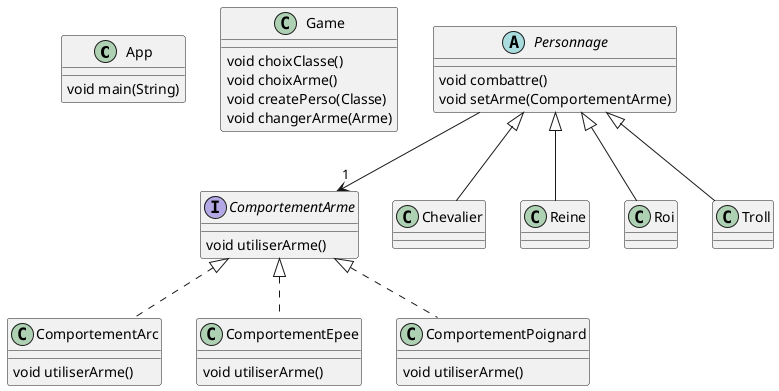 @startuml

' definitions
' -----------

' package "appli"
class App
class Game
' end package

' package "comportements.armes.impl"
class ComportementArc
class ComportementEpee
class ComportementPoignard
' end package

' package "comportements.armes"
interface ComportementArme
' end package

' package "personnages"
class Chevalier
abstract Personnage
class Reine
class Roi
class Troll
' end package

' content
' -------

' ComportementArc:
ComportementArme <|.. ComportementArc
ComportementArc : void utiliserArme()

' Chevalier:
Personnage <|-- Chevalier

' ComportementEpee:
ComportementArme <|.. ComportementEpee
ComportementEpee : void utiliserArme()

' ComportementArme:
ComportementArme : void utiliserArme()

' Reine:
Personnage <|-- Reine

' Roi:
Personnage <|-- Roi

' ComportementPoignard:
ComportementArme <|.. ComportementPoignard
ComportementPoignard : void utiliserArme()

' Troll:
Personnage <|-- Troll

' App:
App : void main(String)

' Personnage:
Personnage --> "1" ComportementArme
Personnage : void combattre()
Personnage : void setArme(ComportementArme)

' Game:
Game : void choixClasse()
Game : void choixArme()
Game : void createPerso(Classe)
Game : void changerArme(Arme)

@enduml
